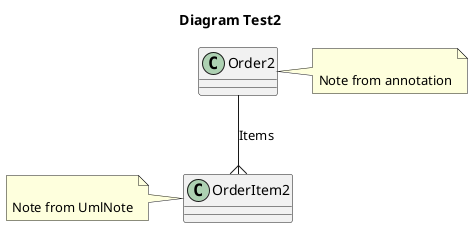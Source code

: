 @startuml
title
 Diagram Test2
end title

class Order2
{
}
note right of Order2

Note from annotation
end note
class OrderItem2
{
}
note left of OrderItem2

Note from UmlNote
end note

Order2 --{ OrderItem2:Items
@enduml
